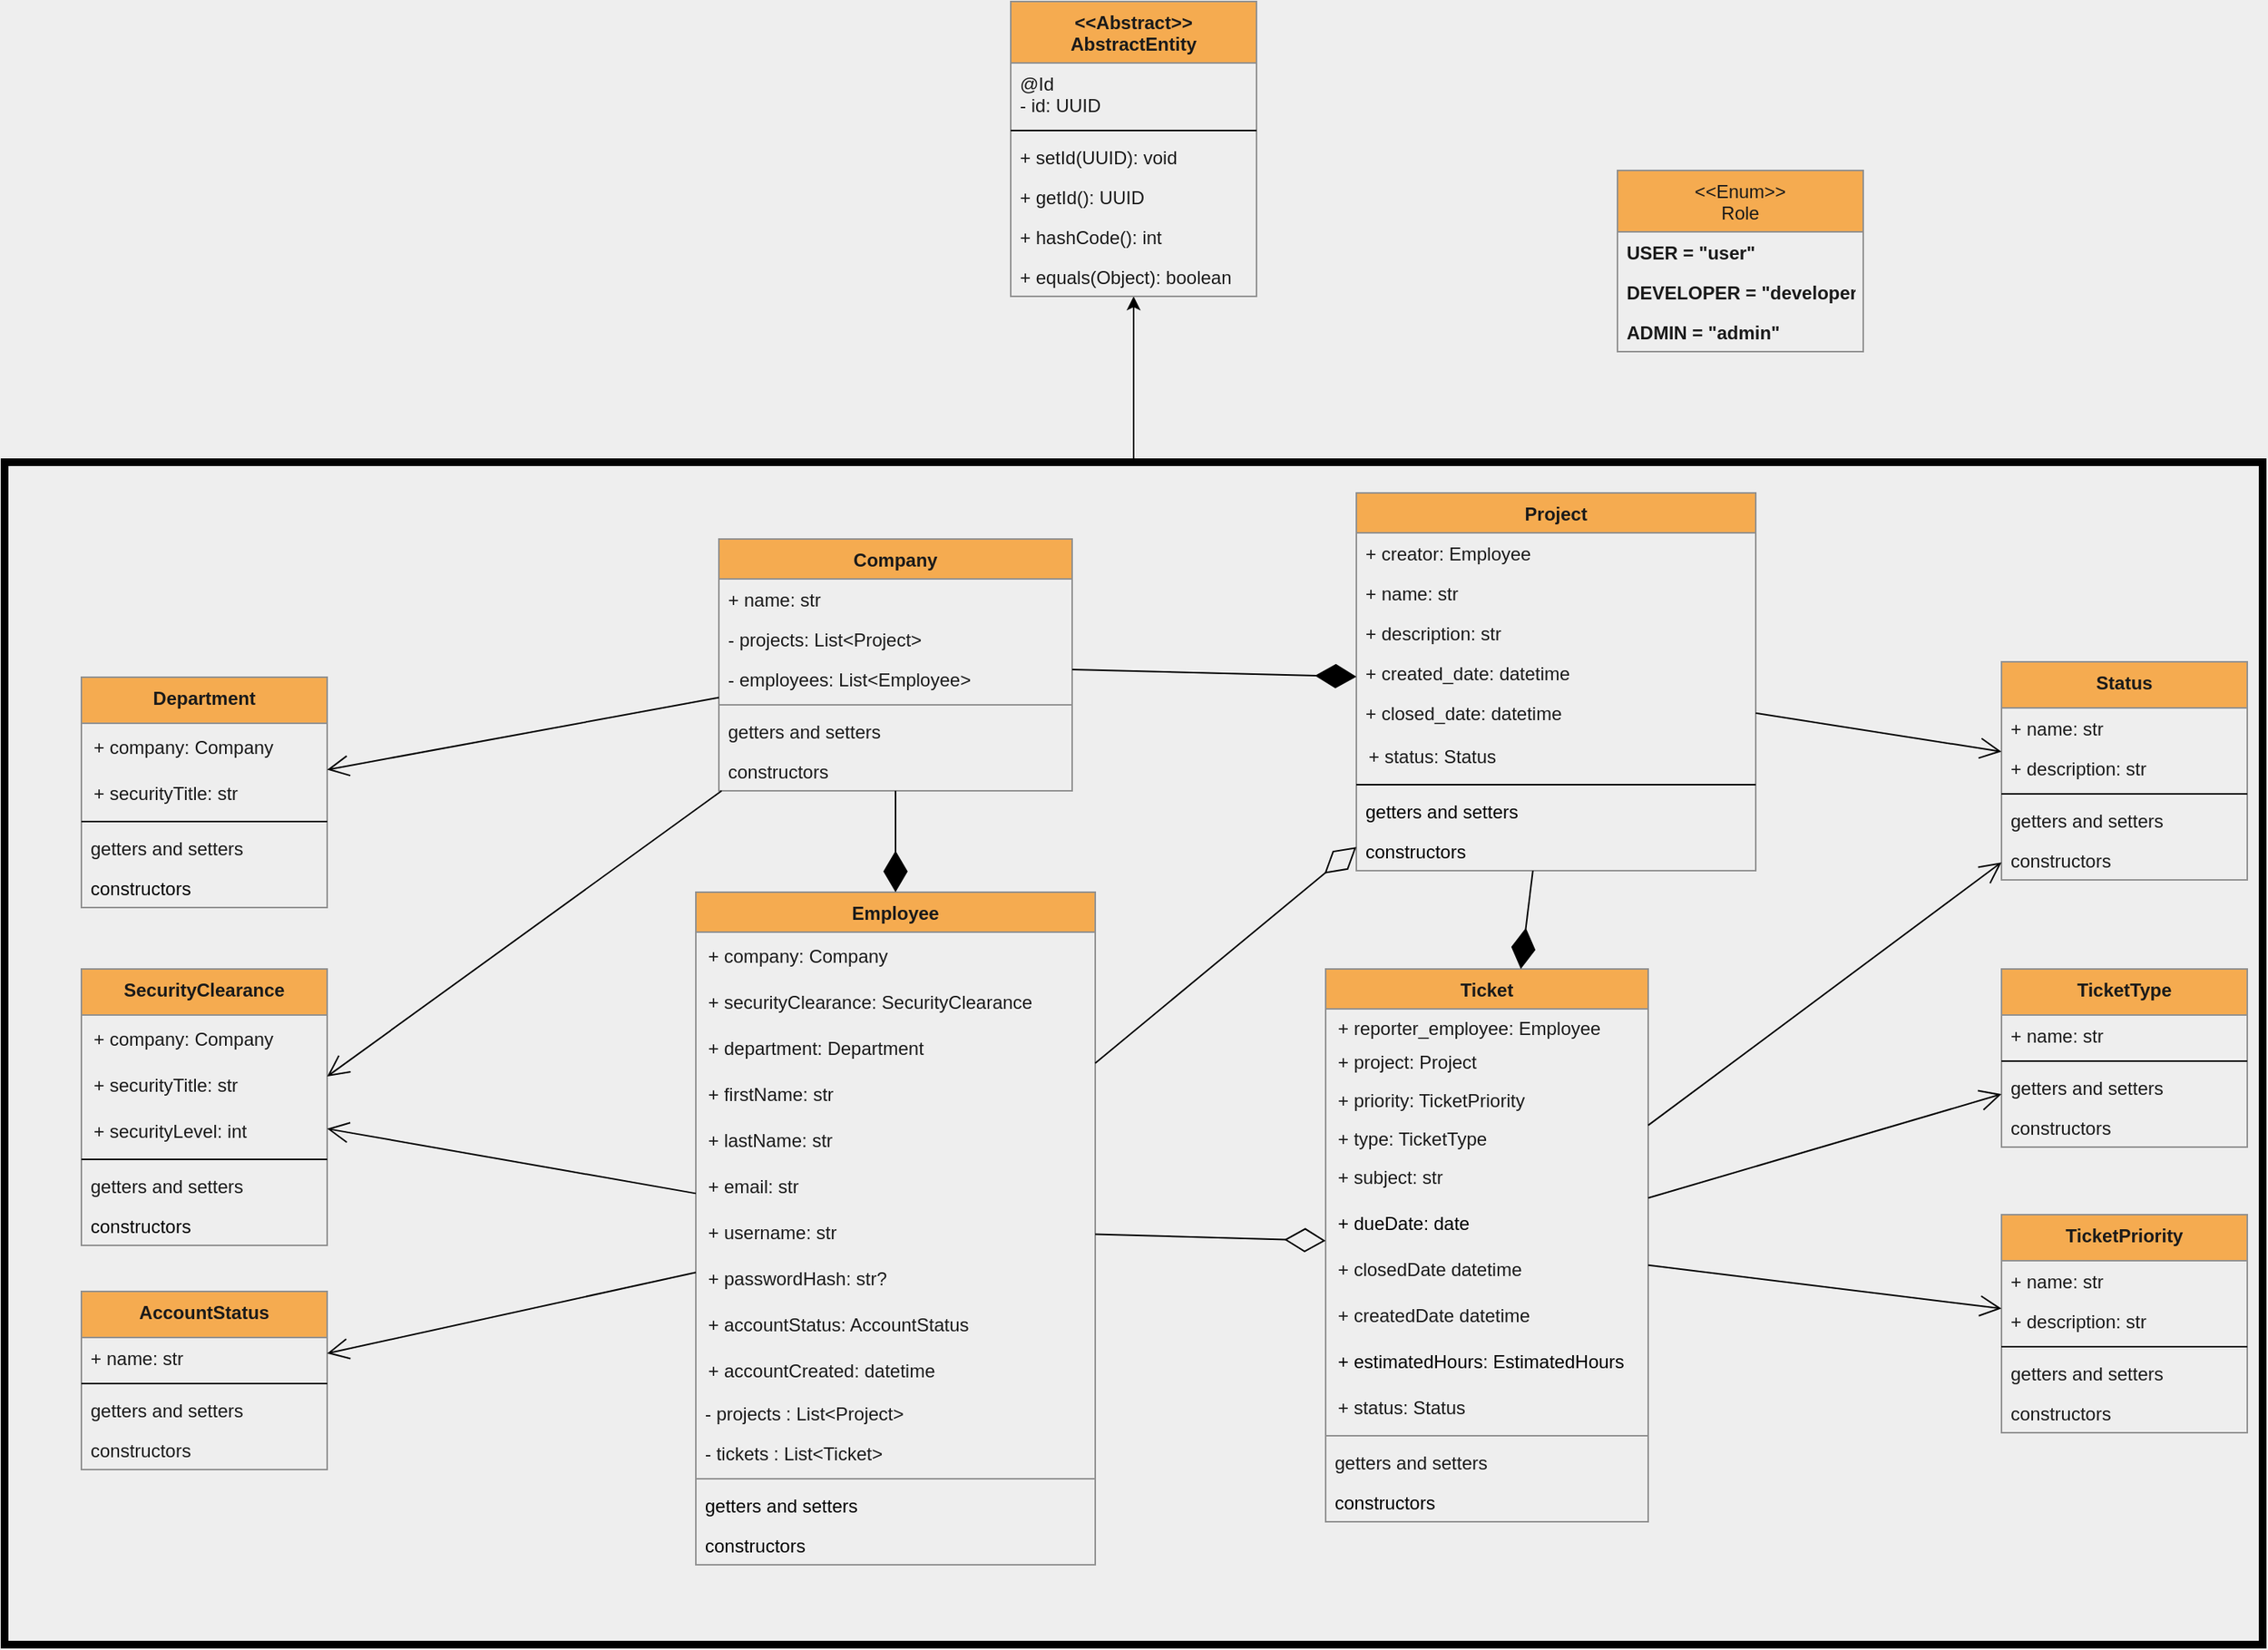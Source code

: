 <mxfile version="20.2.7" type="device"><diagram id="7CrGH9Sg0duamBmSVAgX" name="Page-2"><mxGraphModel dx="2272" dy="780" grid="1" gridSize="10" guides="1" tooltips="1" connect="1" arrows="1" fold="1" page="1" pageScale="1" pageWidth="850" pageHeight="1100" background="#EEEEEE" math="0" shadow="0"><root><mxCell id="0"/><mxCell id="1" parent="0"/><mxCell id="Ym9fYWtPaLDy_7DG8mtz-165" value="" style="edgeStyle=orthogonalEdgeStyle;rounded=0;orthogonalLoop=1;jettySize=auto;html=1;" parent="1" source="Ym9fYWtPaLDy_7DG8mtz-164" target="1XMiO6VSyIW5YQczFZ71-1" edge="1"><mxGeometry relative="1" as="geometry"><mxPoint x="420" y="220" as="targetPoint"/></mxGeometry></mxCell><mxCell id="Ym9fYWtPaLDy_7DG8mtz-164" value="" style="rounded=0;whiteSpace=wrap;html=1;fillColor=none;strokeWidth=5;" parent="1" vertex="1"><mxGeometry x="-310" y="320" width="1470" height="770" as="geometry"/></mxCell><mxCell id="IWm2s1pv3WDhZTzu54Nm-1" value="Ticket" style="swimlane;fontStyle=1;align=center;verticalAlign=top;childLayout=stackLayout;horizontal=1;startSize=26;horizontalStack=0;resizeParent=1;resizeParentMax=0;resizeLast=0;collapsible=1;marginBottom=0;fontColor=#1A1A1A;strokeColor=#909090;fillColor=#F5AB50;" parent="1" vertex="1"><mxGeometry x="550" y="650" width="210" height="360" as="geometry"/></mxCell><mxCell id="BMyUtmau3BIXpIA35aZ9-11" value="+ reporter_employee: Employee " style="shape=partialRectangle;connectable=0;fillColor=none;top=0;left=0;bottom=0;right=0;align=left;spacingLeft=6;overflow=hidden;strokeColor=#909090;fontColor=#1A1A1A;" parent="IWm2s1pv3WDhZTzu54Nm-1" vertex="1"><mxGeometry y="26" width="210" height="24" as="geometry"><mxRectangle width="320" height="30" as="alternateBounds"/></mxGeometry></mxCell><mxCell id="BMyUtmau3BIXpIA35aZ9-12" value="+ project: Project" style="shape=partialRectangle;connectable=0;fillColor=none;top=0;left=0;bottom=0;right=0;align=left;spacingLeft=6;overflow=hidden;strokeColor=#909090;fontColor=#1A1A1A;" parent="IWm2s1pv3WDhZTzu54Nm-1" vertex="1"><mxGeometry y="50" width="210" height="20" as="geometry"><mxRectangle width="320" height="30" as="alternateBounds"/></mxGeometry></mxCell><mxCell id="BMyUtmau3BIXpIA35aZ9-13" value="+ priority: TicketPriority" style="shape=partialRectangle;connectable=0;fillColor=none;top=0;left=0;bottom=0;right=0;align=left;spacingLeft=6;overflow=hidden;fontColor=#1A1A1A;strokeColor=#909090;" parent="IWm2s1pv3WDhZTzu54Nm-1" vertex="1"><mxGeometry y="70" width="210" height="30" as="geometry"><mxRectangle width="320" height="30" as="alternateBounds"/></mxGeometry></mxCell><mxCell id="fGKbsesAEIa4-EguI638-35" value="+ type: TicketType" style="shape=partialRectangle;connectable=0;fillColor=none;top=0;left=0;bottom=0;right=0;align=left;spacingLeft=6;overflow=hidden;fontColor=#1A1A1A;strokeColor=#909090;" parent="IWm2s1pv3WDhZTzu54Nm-1" vertex="1"><mxGeometry y="100" width="210" height="20" as="geometry"><mxRectangle width="320" height="30" as="alternateBounds"/></mxGeometry></mxCell><mxCell id="fGKbsesAEIa4-EguI638-36" value="+ subject: str " style="shape=partialRectangle;connectable=0;fillColor=none;top=0;left=0;bottom=0;right=0;align=left;spacingLeft=6;overflow=hidden;fontColor=#1A1A1A;strokeColor=#909090;" parent="IWm2s1pv3WDhZTzu54Nm-1" vertex="1"><mxGeometry y="120" width="210" height="30" as="geometry"><mxRectangle width="320" height="30" as="alternateBounds"/></mxGeometry></mxCell><mxCell id="fGKbsesAEIa4-EguI638-39" value="+ dueDate: date" style="shape=partialRectangle;connectable=0;fillColor=none;top=0;left=0;bottom=0;right=0;align=left;spacingLeft=6;overflow=hidden;" parent="IWm2s1pv3WDhZTzu54Nm-1" vertex="1"><mxGeometry y="150" width="210" height="30" as="geometry"><mxRectangle width="320" height="30" as="alternateBounds"/></mxGeometry></mxCell><mxCell id="fGKbsesAEIa4-EguI638-38" value="+ closedDate datetime" style="shape=partialRectangle;connectable=0;fillColor=none;top=0;left=0;bottom=0;right=0;align=left;spacingLeft=6;overflow=hidden;fontColor=#1A1A1A;strokeColor=#909090;" parent="IWm2s1pv3WDhZTzu54Nm-1" vertex="1"><mxGeometry y="180" width="210" height="30" as="geometry"><mxRectangle width="320" height="30" as="alternateBounds"/></mxGeometry></mxCell><mxCell id="fGKbsesAEIa4-EguI638-37" value="+ createdDate datetime" style="shape=partialRectangle;connectable=0;fillColor=none;top=0;left=0;bottom=0;right=0;align=left;spacingLeft=6;overflow=hidden;strokeColor=#909090;fontColor=#1A1A1A;" parent="IWm2s1pv3WDhZTzu54Nm-1" vertex="1"><mxGeometry y="210" width="210" height="30" as="geometry"><mxRectangle width="320" height="30" as="alternateBounds"/></mxGeometry></mxCell><mxCell id="fGKbsesAEIa4-EguI638-40" value="+ estimatedHours: EstimatedHours" style="shape=partialRectangle;connectable=0;fillColor=none;top=0;left=0;bottom=0;right=0;align=left;spacingLeft=6;overflow=hidden;" parent="IWm2s1pv3WDhZTzu54Nm-1" vertex="1"><mxGeometry y="240" width="210" height="30" as="geometry"><mxRectangle width="320" height="30" as="alternateBounds"/></mxGeometry></mxCell><mxCell id="fGKbsesAEIa4-EguI638-41" value="+ status: Status" style="shape=partialRectangle;connectable=0;fillColor=none;top=0;left=0;bottom=0;right=0;align=left;spacingLeft=6;overflow=hidden;fontColor=#1A1A1A;strokeColor=#909090;" parent="IWm2s1pv3WDhZTzu54Nm-1" vertex="1"><mxGeometry y="270" width="210" height="30" as="geometry"><mxRectangle width="320" height="30" as="alternateBounds"/></mxGeometry></mxCell><mxCell id="IWm2s1pv3WDhZTzu54Nm-3" value="" style="line;strokeWidth=1;fillColor=none;align=left;verticalAlign=middle;spacingTop=-1;spacingLeft=3;spacingRight=3;rotatable=0;labelPosition=right;points=[];portConstraint=eastwest;fontColor=#1A1A1A;labelBackgroundColor=#EEEEEE;strokeColor=#909090;" parent="IWm2s1pv3WDhZTzu54Nm-1" vertex="1"><mxGeometry y="300" width="210" height="8" as="geometry"/></mxCell><mxCell id="IWm2s1pv3WDhZTzu54Nm-4" value="getters and setters" style="text;strokeColor=none;fillColor=none;align=left;verticalAlign=top;spacingLeft=4;spacingRight=4;overflow=hidden;rotatable=0;points=[[0,0.5],[1,0.5]];portConstraint=eastwest;fontColor=#1A1A1A;" parent="IWm2s1pv3WDhZTzu54Nm-1" vertex="1"><mxGeometry y="308" width="210" height="26" as="geometry"/></mxCell><mxCell id="fGKbsesAEIa4-EguI638-42" value="constructors" style="text;strokeColor=none;fillColor=none;align=left;verticalAlign=top;spacingLeft=4;spacingRight=4;overflow=hidden;rotatable=0;points=[[0,0.5],[1,0.5]];portConstraint=eastwest;" parent="IWm2s1pv3WDhZTzu54Nm-1" vertex="1"><mxGeometry y="334" width="210" height="26" as="geometry"/></mxCell><mxCell id="IWm2s1pv3WDhZTzu54Nm-5" value="Employee" style="swimlane;fontStyle=1;align=center;verticalAlign=top;childLayout=stackLayout;horizontal=1;startSize=26;horizontalStack=0;resizeParent=1;resizeParentMax=0;resizeLast=0;collapsible=1;marginBottom=0;fontColor=#1A1A1A;strokeColor=#909090;fillColor=#F5AB50;" parent="1" vertex="1"><mxGeometry x="140" y="600" width="260" height="438" as="geometry"/></mxCell><mxCell id="Ym9fYWtPaLDy_7DG8mtz-38" value="+ company: Company" style="shape=partialRectangle;connectable=0;fillColor=none;top=0;left=0;bottom=0;right=0;align=left;spacingLeft=6;overflow=hidden;fontColor=#1A1A1A;strokeColor=#909090;" parent="IWm2s1pv3WDhZTzu54Nm-5" vertex="1"><mxGeometry y="26" width="260" height="30" as="geometry"><mxRectangle width="230" height="30" as="alternateBounds"/></mxGeometry></mxCell><mxCell id="Ym9fYWtPaLDy_7DG8mtz-39" value="+ securityClearance: SecurityClearance" style="shape=partialRectangle;connectable=0;fillColor=none;top=0;left=0;bottom=0;right=0;align=left;spacingLeft=6;overflow=hidden;fontColor=#1A1A1A;strokeColor=#909090;" parent="IWm2s1pv3WDhZTzu54Nm-5" vertex="1"><mxGeometry y="56" width="260" height="30" as="geometry"><mxRectangle width="230" height="30" as="alternateBounds"/></mxGeometry></mxCell><mxCell id="Ym9fYWtPaLDy_7DG8mtz-40" value="+ department: Department" style="shape=partialRectangle;connectable=0;fillColor=none;top=0;left=0;bottom=0;right=0;align=left;spacingLeft=6;overflow=hidden;fontColor=#1A1A1A;strokeColor=#909090;" parent="IWm2s1pv3WDhZTzu54Nm-5" vertex="1"><mxGeometry y="86" width="260" height="30" as="geometry"><mxRectangle width="230" height="30" as="alternateBounds"/></mxGeometry></mxCell><mxCell id="Ym9fYWtPaLDy_7DG8mtz-41" value="+ firstName: str" style="shape=partialRectangle;connectable=0;fillColor=none;top=0;left=0;bottom=0;right=0;align=left;spacingLeft=6;overflow=hidden;strokeColor=#909090;fontColor=#1A1A1A;" parent="IWm2s1pv3WDhZTzu54Nm-5" vertex="1"><mxGeometry y="116" width="260" height="30" as="geometry"><mxRectangle width="230" height="30" as="alternateBounds"/></mxGeometry></mxCell><mxCell id="Ym9fYWtPaLDy_7DG8mtz-42" value="+ lastName: str" style="shape=partialRectangle;connectable=0;fillColor=none;top=0;left=0;bottom=0;right=0;align=left;spacingLeft=6;overflow=hidden;strokeColor=#909090;fontColor=#1A1A1A;" parent="IWm2s1pv3WDhZTzu54Nm-5" vertex="1"><mxGeometry y="146" width="260" height="30" as="geometry"><mxRectangle width="230" height="30" as="alternateBounds"/></mxGeometry></mxCell><mxCell id="Ym9fYWtPaLDy_7DG8mtz-45" value="+ email: str" style="shape=partialRectangle;connectable=0;fillColor=none;top=0;left=0;bottom=0;right=0;align=left;spacingLeft=6;overflow=hidden;fontColor=#1A1A1A;strokeColor=#909090;" parent="IWm2s1pv3WDhZTzu54Nm-5" vertex="1"><mxGeometry y="176" width="260" height="30" as="geometry"><mxRectangle width="230" height="30" as="alternateBounds"/></mxGeometry></mxCell><mxCell id="Ym9fYWtPaLDy_7DG8mtz-43" value="+ username: str " style="shape=partialRectangle;connectable=0;fillColor=none;top=0;left=0;bottom=0;right=0;align=left;spacingLeft=6;overflow=hidden;strokeColor=#909090;fontColor=#1A1A1A;" parent="IWm2s1pv3WDhZTzu54Nm-5" vertex="1"><mxGeometry y="206" width="260" height="30" as="geometry"><mxRectangle width="230" height="30" as="alternateBounds"/></mxGeometry></mxCell><mxCell id="Ym9fYWtPaLDy_7DG8mtz-44" value="+ passwordHash: str?" style="shape=partialRectangle;connectable=0;fillColor=none;top=0;left=0;bottom=0;right=0;align=left;spacingLeft=6;overflow=hidden;fontColor=#1A1A1A;strokeColor=#909090;" parent="IWm2s1pv3WDhZTzu54Nm-5" vertex="1"><mxGeometry y="236" width="260" height="30" as="geometry"><mxRectangle width="230" height="30" as="alternateBounds"/></mxGeometry></mxCell><mxCell id="Ym9fYWtPaLDy_7DG8mtz-47" value="+ accountStatus: AccountStatus" style="shape=partialRectangle;connectable=0;fillColor=none;top=0;left=0;bottom=0;right=0;align=left;spacingLeft=6;overflow=hidden;fontColor=#1A1A1A;strokeColor=#909090;" parent="IWm2s1pv3WDhZTzu54Nm-5" vertex="1"><mxGeometry y="266" width="260" height="30" as="geometry"><mxRectangle width="230" height="30" as="alternateBounds"/></mxGeometry></mxCell><mxCell id="Ym9fYWtPaLDy_7DG8mtz-46" value="+ accountCreated: datetime" style="shape=partialRectangle;connectable=0;fillColor=none;top=0;left=0;bottom=0;right=0;align=left;spacingLeft=6;overflow=hidden;fontColor=#1A1A1A;strokeColor=#909090;" parent="IWm2s1pv3WDhZTzu54Nm-5" vertex="1"><mxGeometry y="296" width="260" height="30" as="geometry"><mxRectangle width="230" height="30" as="alternateBounds"/></mxGeometry></mxCell><mxCell id="Ym9fYWtPaLDy_7DG8mtz-168" value="- projects : List&lt;Project&gt;" style="text;strokeColor=none;fillColor=none;align=left;verticalAlign=top;spacingLeft=4;spacingRight=4;overflow=hidden;rotatable=0;points=[[0,0.5],[1,0.5]];portConstraint=eastwest;fontColor=#1A1A1A;" parent="IWm2s1pv3WDhZTzu54Nm-5" vertex="1"><mxGeometry y="326" width="260" height="26" as="geometry"/></mxCell><mxCell id="Ym9fYWtPaLDy_7DG8mtz-167" value="- tickets : List&lt;Ticket&gt;" style="text;strokeColor=none;fillColor=none;align=left;verticalAlign=top;spacingLeft=4;spacingRight=4;overflow=hidden;rotatable=0;points=[[0,0.5],[1,0.5]];portConstraint=eastwest;fontColor=#1A1A1A;" parent="IWm2s1pv3WDhZTzu54Nm-5" vertex="1"><mxGeometry y="352" width="260" height="26" as="geometry"/></mxCell><mxCell id="IWm2s1pv3WDhZTzu54Nm-7" value="" style="line;strokeWidth=1;fillColor=none;align=left;verticalAlign=middle;spacingTop=-1;spacingLeft=3;spacingRight=3;rotatable=0;labelPosition=right;points=[];portConstraint=eastwest;fontColor=#1A1A1A;labelBackgroundColor=#EEEEEE;strokeColor=#909090;" parent="IWm2s1pv3WDhZTzu54Nm-5" vertex="1"><mxGeometry y="378" width="260" height="8" as="geometry"/></mxCell><mxCell id="Ym9fYWtPaLDy_7DG8mtz-49" value="getters and setters" style="text;strokeColor=none;fillColor=none;align=left;verticalAlign=top;spacingLeft=4;spacingRight=4;overflow=hidden;rotatable=0;points=[[0,0.5],[1,0.5]];portConstraint=eastwest;fontSize=12;fontColor=#000000;" parent="IWm2s1pv3WDhZTzu54Nm-5" vertex="1"><mxGeometry y="386" width="260" height="26" as="geometry"/></mxCell><mxCell id="Ym9fYWtPaLDy_7DG8mtz-50" value="constructors" style="text;strokeColor=none;fillColor=none;align=left;verticalAlign=top;spacingLeft=4;spacingRight=4;overflow=hidden;rotatable=0;points=[[0,0.5],[1,0.5]];portConstraint=eastwest;fontSize=12;fontColor=#000000;" parent="IWm2s1pv3WDhZTzu54Nm-5" vertex="1"><mxGeometry y="412" width="260" height="26" as="geometry"/></mxCell><mxCell id="IWm2s1pv3WDhZTzu54Nm-13" value="Company" style="swimlane;fontStyle=1;align=center;verticalAlign=top;childLayout=stackLayout;horizontal=1;startSize=26;horizontalStack=0;resizeParent=1;resizeParentMax=0;resizeLast=0;collapsible=1;marginBottom=0;fontColor=#1A1A1A;strokeColor=#909090;fillColor=#F5AB50;" parent="1" vertex="1"><mxGeometry x="155" y="370" width="230" height="164" as="geometry"/></mxCell><mxCell id="IWm2s1pv3WDhZTzu54Nm-14" value="+ name: str" style="text;strokeColor=none;fillColor=none;align=left;verticalAlign=top;spacingLeft=4;spacingRight=4;overflow=hidden;rotatable=0;points=[[0,0.5],[1,0.5]];portConstraint=eastwest;fontColor=#1A1A1A;" parent="IWm2s1pv3WDhZTzu54Nm-13" vertex="1"><mxGeometry y="26" width="230" height="26" as="geometry"/></mxCell><mxCell id="Ym9fYWtPaLDy_7DG8mtz-170" value="- projects: List&lt;Project&gt;" style="text;strokeColor=none;fillColor=none;align=left;verticalAlign=top;spacingLeft=4;spacingRight=4;overflow=hidden;rotatable=0;points=[[0,0.5],[1,0.5]];portConstraint=eastwest;fontColor=#1A1A1A;" parent="IWm2s1pv3WDhZTzu54Nm-13" vertex="1"><mxGeometry y="52" width="230" height="26" as="geometry"/></mxCell><mxCell id="CbiVLiEz8Aqj7hqljY-Y-1" value="- employees: List&lt;Employee&gt;" style="text;strokeColor=none;fillColor=none;align=left;verticalAlign=top;spacingLeft=4;spacingRight=4;overflow=hidden;rotatable=0;points=[[0,0.5],[1,0.5]];portConstraint=eastwest;fontColor=#1A1A1A;" parent="IWm2s1pv3WDhZTzu54Nm-13" vertex="1"><mxGeometry y="78" width="230" height="26" as="geometry"/></mxCell><mxCell id="IWm2s1pv3WDhZTzu54Nm-15" value="" style="line;strokeWidth=1;fillColor=none;align=left;verticalAlign=middle;spacingTop=-1;spacingLeft=3;spacingRight=3;rotatable=0;labelPosition=right;points=[];portConstraint=eastwest;fontColor=#1A1A1A;labelBackgroundColor=#EEEEEE;strokeColor=#909090;" parent="IWm2s1pv3WDhZTzu54Nm-13" vertex="1"><mxGeometry y="104" width="230" height="8" as="geometry"/></mxCell><mxCell id="CbiVLiEz8Aqj7hqljY-Y-2" value="getters and setters" style="text;strokeColor=none;fillColor=none;align=left;verticalAlign=top;spacingLeft=4;spacingRight=4;overflow=hidden;rotatable=0;points=[[0,0.5],[1,0.5]];portConstraint=eastwest;fontColor=#1A1A1A;" parent="IWm2s1pv3WDhZTzu54Nm-13" vertex="1"><mxGeometry y="112" width="230" height="26" as="geometry"/></mxCell><mxCell id="CbiVLiEz8Aqj7hqljY-Y-3" value="constructors" style="text;strokeColor=none;fillColor=none;align=left;verticalAlign=top;spacingLeft=4;spacingRight=4;overflow=hidden;rotatable=0;points=[[0,0.5],[1,0.5]];portConstraint=eastwest;fontColor=#1A1A1A;" parent="IWm2s1pv3WDhZTzu54Nm-13" vertex="1"><mxGeometry y="138" width="230" height="26" as="geometry"/></mxCell><mxCell id="IWm2s1pv3WDhZTzu54Nm-19" value="&lt;&lt;Enum&gt;&gt;&#xA;Role" style="swimlane;fontStyle=0;childLayout=stackLayout;horizontal=1;startSize=40;fillColor=#F5AB50;horizontalStack=0;resizeParent=1;resizeParentMax=0;resizeLast=0;collapsible=1;marginBottom=0;strokeColor=#909090;fontColor=#1A1A1A;" parent="1" vertex="1"><mxGeometry x="740" y="130" width="160" height="118" as="geometry"/></mxCell><mxCell id="IWm2s1pv3WDhZTzu54Nm-20" value="USER = &quot;user&quot;" style="text;strokeColor=none;fillColor=none;align=left;verticalAlign=top;spacingLeft=4;spacingRight=4;overflow=hidden;rotatable=0;points=[[0,0.5],[1,0.5]];portConstraint=eastwest;fontColor=#1A1A1A;fontStyle=1" parent="IWm2s1pv3WDhZTzu54Nm-19" vertex="1"><mxGeometry y="40" width="160" height="26" as="geometry"/></mxCell><mxCell id="Ym9fYWtPaLDy_7DG8mtz-111" value="DEVELOPER = &quot;developer&quot;" style="text;strokeColor=none;fillColor=none;align=left;verticalAlign=top;spacingLeft=4;spacingRight=4;overflow=hidden;rotatable=0;points=[[0,0.5],[1,0.5]];portConstraint=eastwest;fontColor=#1A1A1A;fontStyle=1" parent="IWm2s1pv3WDhZTzu54Nm-19" vertex="1"><mxGeometry y="66" width="160" height="26" as="geometry"/></mxCell><mxCell id="IWm2s1pv3WDhZTzu54Nm-21" value="ADMIN = &quot;admin&quot;" style="text;strokeColor=none;fillColor=none;align=left;verticalAlign=top;spacingLeft=4;spacingRight=4;overflow=hidden;rotatable=0;points=[[0,0.5],[1,0.5]];portConstraint=eastwest;fontColor=#1A1A1A;fontStyle=1" parent="IWm2s1pv3WDhZTzu54Nm-19" vertex="1"><mxGeometry y="92" width="160" height="26" as="geometry"/></mxCell><mxCell id="IWm2s1pv3WDhZTzu54Nm-23" value="Project" style="swimlane;fontStyle=1;align=center;verticalAlign=top;childLayout=stackLayout;horizontal=1;startSize=26;horizontalStack=0;resizeParent=1;resizeParentMax=0;resizeLast=0;collapsible=1;marginBottom=0;fontColor=#1A1A1A;strokeColor=#909090;fillColor=#F5AB50;" parent="1" vertex="1"><mxGeometry x="570" y="340" width="260" height="246" as="geometry"/></mxCell><mxCell id="IWm2s1pv3WDhZTzu54Nm-24" value="+ creator: Employee" style="text;strokeColor=none;fillColor=none;align=left;verticalAlign=top;spacingLeft=4;spacingRight=4;overflow=hidden;rotatable=0;points=[[0,0.5],[1,0.5]];portConstraint=eastwest;fontColor=#1A1A1A;" parent="IWm2s1pv3WDhZTzu54Nm-23" vertex="1"><mxGeometry y="26" width="260" height="26" as="geometry"/></mxCell><mxCell id="1XMiO6VSyIW5YQczFZ71-5" value="+ name: str" style="text;strokeColor=none;fillColor=none;align=left;verticalAlign=top;spacingLeft=4;spacingRight=4;overflow=hidden;rotatable=0;points=[[0,0.5],[1,0.5]];portConstraint=eastwest;fontColor=#1A1A1A;" parent="IWm2s1pv3WDhZTzu54Nm-23" vertex="1"><mxGeometry y="52" width="260" height="26" as="geometry"/></mxCell><mxCell id="BbO6QE9bNo8c7HhmR6Hi-1" value="+ description: str" style="text;strokeColor=none;fillColor=none;align=left;verticalAlign=top;spacingLeft=4;spacingRight=4;overflow=hidden;rotatable=0;points=[[0,0.5],[1,0.5]];portConstraint=eastwest;fontColor=#1A1A1A;" parent="IWm2s1pv3WDhZTzu54Nm-23" vertex="1"><mxGeometry y="78" width="260" height="26" as="geometry"/></mxCell><mxCell id="1XMiO6VSyIW5YQczFZ71-6" value="+ created_date: datetime" style="text;strokeColor=none;fillColor=none;align=left;verticalAlign=top;spacingLeft=4;spacingRight=4;overflow=hidden;rotatable=0;points=[[0,0.5],[1,0.5]];portConstraint=eastwest;fontColor=#1A1A1A;" parent="IWm2s1pv3WDhZTzu54Nm-23" vertex="1"><mxGeometry y="104" width="260" height="26" as="geometry"/></mxCell><mxCell id="1XMiO6VSyIW5YQczFZ71-7" value="+ closed_date: datetime" style="text;strokeColor=none;fillColor=none;align=left;verticalAlign=top;spacingLeft=4;spacingRight=4;overflow=hidden;rotatable=0;points=[[0,0.5],[1,0.5]];portConstraint=eastwest;fontColor=#1A1A1A;" parent="IWm2s1pv3WDhZTzu54Nm-23" vertex="1"><mxGeometry y="130" width="260" height="26" as="geometry"/></mxCell><mxCell id="fGKbsesAEIa4-EguI638-43" value="+ status: Status" style="shape=partialRectangle;connectable=0;fillColor=none;top=0;left=0;bottom=0;right=0;align=left;spacingLeft=6;overflow=hidden;fontColor=#1A1A1A;strokeColor=#909090;" parent="IWm2s1pv3WDhZTzu54Nm-23" vertex="1"><mxGeometry y="156" width="260" height="30" as="geometry"><mxRectangle width="320" height="30" as="alternateBounds"/></mxGeometry></mxCell><mxCell id="IWm2s1pv3WDhZTzu54Nm-25" value="" style="line;strokeWidth=1;fillColor=none;align=left;verticalAlign=middle;spacingTop=-1;spacingLeft=3;spacingRight=3;rotatable=0;labelPosition=right;points=[];portConstraint=eastwest;fontColor=#1A1A1A;" parent="IWm2s1pv3WDhZTzu54Nm-23" vertex="1"><mxGeometry y="186" width="260" height="8" as="geometry"/></mxCell><mxCell id="BbO6QE9bNo8c7HhmR6Hi-3" value="getters and setters" style="text;strokeColor=none;fillColor=none;align=left;verticalAlign=top;spacingLeft=4;spacingRight=4;overflow=hidden;rotatable=0;points=[[0,0.5],[1,0.5]];portConstraint=eastwest;fontSize=12;fontColor=#000000;" parent="IWm2s1pv3WDhZTzu54Nm-23" vertex="1"><mxGeometry y="194" width="260" height="26" as="geometry"/></mxCell><mxCell id="BbO6QE9bNo8c7HhmR6Hi-4" value="constructors" style="text;strokeColor=none;fillColor=none;align=left;verticalAlign=top;spacingLeft=4;spacingRight=4;overflow=hidden;rotatable=0;points=[[0,0.5],[1,0.5]];portConstraint=eastwest;fontSize=12;fontColor=#000000;" parent="IWm2s1pv3WDhZTzu54Nm-23" vertex="1"><mxGeometry y="220" width="260" height="26" as="geometry"/></mxCell><mxCell id="f7OPWzemOjfq_vu-1eJ0-5" value="Status" style="swimlane;fontStyle=1;align=center;verticalAlign=top;childLayout=stackLayout;horizontal=1;startSize=30;horizontalStack=0;resizeParent=1;resizeParentMax=0;resizeLast=0;collapsible=1;marginBottom=0;fontColor=#1A1A1A;strokeColor=#909090;fillColor=#F5AB50;" parent="1" vertex="1"><mxGeometry x="990" y="450" width="160" height="142" as="geometry"/></mxCell><mxCell id="f7OPWzemOjfq_vu-1eJ0-6" value="+ name: str" style="text;strokeColor=none;fillColor=none;align=left;verticalAlign=top;spacingLeft=4;spacingRight=4;overflow=hidden;rotatable=0;points=[[0,0.5],[1,0.5]];portConstraint=eastwest;fontColor=#1A1A1A;" parent="f7OPWzemOjfq_vu-1eJ0-5" vertex="1"><mxGeometry y="30" width="160" height="26" as="geometry"/></mxCell><mxCell id="Ym9fYWtPaLDy_7DG8mtz-83" value="+ description: str" style="text;strokeColor=none;fillColor=none;align=left;verticalAlign=top;spacingLeft=4;spacingRight=4;overflow=hidden;rotatable=0;points=[[0,0.5],[1,0.5]];portConstraint=eastwest;fontColor=#1A1A1A;" parent="f7OPWzemOjfq_vu-1eJ0-5" vertex="1"><mxGeometry y="56" width="160" height="26" as="geometry"/></mxCell><mxCell id="f7OPWzemOjfq_vu-1eJ0-7" value="" style="line;strokeWidth=1;fillColor=none;align=left;verticalAlign=middle;spacingTop=-1;spacingLeft=3;spacingRight=3;rotatable=0;labelPosition=right;points=[];portConstraint=eastwest;fontColor=#1A1A1A;" parent="f7OPWzemOjfq_vu-1eJ0-5" vertex="1"><mxGeometry y="82" width="160" height="8" as="geometry"/></mxCell><mxCell id="Ym9fYWtPaLDy_7DG8mtz-84" value="getters and setters" style="text;strokeColor=none;fillColor=none;align=left;verticalAlign=top;spacingLeft=4;spacingRight=4;overflow=hidden;rotatable=0;points=[[0,0.5],[1,0.5]];portConstraint=eastwest;fontColor=#1A1A1A;" parent="f7OPWzemOjfq_vu-1eJ0-5" vertex="1"><mxGeometry y="90" width="160" height="26" as="geometry"/></mxCell><mxCell id="Ym9fYWtPaLDy_7DG8mtz-85" value="constructors" style="text;strokeColor=none;fillColor=none;align=left;verticalAlign=top;spacingLeft=4;spacingRight=4;overflow=hidden;rotatable=0;points=[[0,0.5],[1,0.5]];portConstraint=eastwest;fontColor=#1A1A1A;" parent="f7OPWzemOjfq_vu-1eJ0-5" vertex="1"><mxGeometry y="116" width="160" height="26" as="geometry"/></mxCell><mxCell id="OIQj_R-vcNR9fIchAtsu-1" value="SecurityClearance" style="swimlane;fontStyle=1;align=center;verticalAlign=top;childLayout=stackLayout;horizontal=1;startSize=30;horizontalStack=0;resizeParent=1;resizeParentMax=0;resizeLast=0;collapsible=1;marginBottom=0;fontColor=#1A1A1A;strokeColor=#909090;fillColor=#F5AB50;" parent="1" vertex="1"><mxGeometry x="-260" y="650" width="160" height="180" as="geometry"/></mxCell><mxCell id="Ym9fYWtPaLDy_7DG8mtz-64" value="+ company: Company" style="shape=partialRectangle;connectable=0;fillColor=none;top=0;left=0;bottom=0;right=0;align=left;spacingLeft=6;overflow=hidden;fontColor=#1A1A1A;strokeColor=#909090;" parent="OIQj_R-vcNR9fIchAtsu-1" vertex="1"><mxGeometry y="30" width="160" height="30" as="geometry"><mxRectangle width="210" height="30" as="alternateBounds"/></mxGeometry></mxCell><mxCell id="Ym9fYWtPaLDy_7DG8mtz-65" value="+ securityTitle: str" style="shape=partialRectangle;connectable=0;fillColor=none;top=0;left=0;bottom=0;right=0;align=left;spacingLeft=6;overflow=hidden;fontColor=#1A1A1A;strokeColor=#909090;" parent="OIQj_R-vcNR9fIchAtsu-1" vertex="1"><mxGeometry y="60" width="160" height="30" as="geometry"><mxRectangle width="210" height="30" as="alternateBounds"/></mxGeometry></mxCell><mxCell id="Ym9fYWtPaLDy_7DG8mtz-66" value="+ securityLevel: int " style="shape=partialRectangle;connectable=0;fillColor=none;top=0;left=0;bottom=0;right=0;align=left;spacingLeft=6;overflow=hidden;fontColor=#1A1A1A;strokeColor=#909090;" parent="OIQj_R-vcNR9fIchAtsu-1" vertex="1"><mxGeometry y="90" width="160" height="30" as="geometry"><mxRectangle width="210" height="30" as="alternateBounds"/></mxGeometry></mxCell><mxCell id="OIQj_R-vcNR9fIchAtsu-3" value="" style="line;strokeWidth=1;fillColor=none;align=left;verticalAlign=middle;spacingTop=-1;spacingLeft=3;spacingRight=3;rotatable=0;labelPosition=right;points=[];portConstraint=eastwest;fontColor=#1A1A1A;" parent="OIQj_R-vcNR9fIchAtsu-1" vertex="1"><mxGeometry y="120" width="160" height="8" as="geometry"/></mxCell><mxCell id="Ym9fYWtPaLDy_7DG8mtz-67" value="getters and setters" style="text;strokeColor=none;fillColor=none;align=left;verticalAlign=top;spacingLeft=4;spacingRight=4;overflow=hidden;rotatable=0;points=[[0,0.5],[1,0.5]];portConstraint=eastwest;fontColor=#1A1A1A;" parent="OIQj_R-vcNR9fIchAtsu-1" vertex="1"><mxGeometry y="128" width="160" height="26" as="geometry"/></mxCell><mxCell id="Ym9fYWtPaLDy_7DG8mtz-68" value="constructors" style="text;strokeColor=none;fillColor=none;align=left;verticalAlign=top;spacingLeft=4;spacingRight=4;overflow=hidden;rotatable=0;points=[[0,0.5],[1,0.5]];portConstraint=eastwest;" parent="OIQj_R-vcNR9fIchAtsu-1" vertex="1"><mxGeometry y="154" width="160" height="26" as="geometry"/></mxCell><mxCell id="1XMiO6VSyIW5YQczFZ71-1" value="&lt;&lt;Abstract&gt;&gt;&#xA;AbstractEntity" style="swimlane;fontStyle=1;align=center;verticalAlign=top;childLayout=stackLayout;horizontal=1;startSize=40;horizontalStack=0;resizeParent=1;resizeParentMax=0;resizeLast=0;collapsible=1;marginBottom=0;fontColor=#1A1A1A;strokeColor=#909090;fillColor=#F5AB50;" parent="1" vertex="1"><mxGeometry x="345" y="20" width="160" height="192" as="geometry"/></mxCell><mxCell id="1XMiO6VSyIW5YQczFZ71-2" value="@Id&#xA;- id: UUID" style="text;strokeColor=none;fillColor=none;align=left;verticalAlign=top;spacingLeft=4;spacingRight=4;overflow=hidden;rotatable=0;points=[[0,0.5],[1,0.5]];portConstraint=eastwest;fontColor=#1A1A1A;" parent="1XMiO6VSyIW5YQczFZ71-1" vertex="1"><mxGeometry y="40" width="160" height="40" as="geometry"/></mxCell><mxCell id="1XMiO6VSyIW5YQczFZ71-3" value="" style="line;strokeWidth=1;fillColor=none;align=left;verticalAlign=middle;spacingTop=-1;spacingLeft=3;spacingRight=3;rotatable=0;labelPosition=right;points=[];portConstraint=eastwest;fontColor=#1A1A1A;" parent="1XMiO6VSyIW5YQczFZ71-1" vertex="1"><mxGeometry y="80" width="160" height="8" as="geometry"/></mxCell><mxCell id="lUcadmTvYUFkVEQ43tHH-2" value="+ setId(UUID): void" style="text;strokeColor=none;fillColor=none;align=left;verticalAlign=top;spacingLeft=4;spacingRight=4;overflow=hidden;rotatable=0;points=[[0,0.5],[1,0.5]];portConstraint=eastwest;fontColor=#1A1A1A;" parent="1XMiO6VSyIW5YQczFZ71-1" vertex="1"><mxGeometry y="88" width="160" height="26" as="geometry"/></mxCell><mxCell id="1XMiO6VSyIW5YQczFZ71-4" value="+ getId(): UUID" style="text;strokeColor=none;fillColor=none;align=left;verticalAlign=top;spacingLeft=4;spacingRight=4;overflow=hidden;rotatable=0;points=[[0,0.5],[1,0.5]];portConstraint=eastwest;fontColor=#1A1A1A;" parent="1XMiO6VSyIW5YQczFZ71-1" vertex="1"><mxGeometry y="114" width="160" height="26" as="geometry"/></mxCell><mxCell id="lUcadmTvYUFkVEQ43tHH-4" value="+ hashCode(): int" style="text;strokeColor=none;fillColor=none;align=left;verticalAlign=top;spacingLeft=4;spacingRight=4;overflow=hidden;rotatable=0;points=[[0,0.5],[1,0.5]];portConstraint=eastwest;fontColor=#1A1A1A;" parent="1XMiO6VSyIW5YQczFZ71-1" vertex="1"><mxGeometry y="140" width="160" height="26" as="geometry"/></mxCell><mxCell id="lUcadmTvYUFkVEQ43tHH-3" value="+ equals(Object): boolean" style="text;strokeColor=none;fillColor=none;align=left;verticalAlign=top;spacingLeft=4;spacingRight=4;overflow=hidden;rotatable=0;points=[[0,0.5],[1,0.5]];portConstraint=eastwest;fontColor=#1A1A1A;" parent="1XMiO6VSyIW5YQczFZ71-1" vertex="1"><mxGeometry y="166" width="160" height="26" as="geometry"/></mxCell><mxCell id="Ym9fYWtPaLDy_7DG8mtz-92" value="TicketType" style="swimlane;fontStyle=1;align=center;verticalAlign=top;childLayout=stackLayout;horizontal=1;startSize=30;horizontalStack=0;resizeParent=1;resizeParentMax=0;resizeLast=0;collapsible=1;marginBottom=0;fontColor=#1A1A1A;strokeColor=#909090;fillColor=#F5AB50;" parent="1" vertex="1"><mxGeometry x="990" y="650" width="160" height="116" as="geometry"/></mxCell><mxCell id="Ym9fYWtPaLDy_7DG8mtz-93" value="+ name: str" style="text;strokeColor=none;fillColor=none;align=left;verticalAlign=top;spacingLeft=4;spacingRight=4;overflow=hidden;rotatable=0;points=[[0,0.5],[1,0.5]];portConstraint=eastwest;fontColor=#1A1A1A;" parent="Ym9fYWtPaLDy_7DG8mtz-92" vertex="1"><mxGeometry y="30" width="160" height="26" as="geometry"/></mxCell><mxCell id="Ym9fYWtPaLDy_7DG8mtz-95" value="" style="line;strokeWidth=1;fillColor=none;align=left;verticalAlign=middle;spacingTop=-1;spacingLeft=3;spacingRight=3;rotatable=0;labelPosition=right;points=[];portConstraint=eastwest;fontColor=#1A1A1A;" parent="Ym9fYWtPaLDy_7DG8mtz-92" vertex="1"><mxGeometry y="56" width="160" height="8" as="geometry"/></mxCell><mxCell id="Ym9fYWtPaLDy_7DG8mtz-96" value="getters and setters" style="text;strokeColor=none;fillColor=none;align=left;verticalAlign=top;spacingLeft=4;spacingRight=4;overflow=hidden;rotatable=0;points=[[0,0.5],[1,0.5]];portConstraint=eastwest;fontColor=#1A1A1A;" parent="Ym9fYWtPaLDy_7DG8mtz-92" vertex="1"><mxGeometry y="64" width="160" height="26" as="geometry"/></mxCell><mxCell id="Ym9fYWtPaLDy_7DG8mtz-97" value="constructors" style="text;strokeColor=none;fillColor=none;align=left;verticalAlign=top;spacingLeft=4;spacingRight=4;overflow=hidden;rotatable=0;points=[[0,0.5],[1,0.5]];portConstraint=eastwest;fontColor=#1A1A1A;" parent="Ym9fYWtPaLDy_7DG8mtz-92" vertex="1"><mxGeometry y="90" width="160" height="26" as="geometry"/></mxCell><mxCell id="Ym9fYWtPaLDy_7DG8mtz-98" value="TicketPriority" style="swimlane;fontStyle=1;align=center;verticalAlign=top;childLayout=stackLayout;horizontal=1;startSize=30;horizontalStack=0;resizeParent=1;resizeParentMax=0;resizeLast=0;collapsible=1;marginBottom=0;fontColor=#1A1A1A;strokeColor=#909090;fillColor=#F5AB50;" parent="1" vertex="1"><mxGeometry x="990" y="810" width="160" height="142" as="geometry"/></mxCell><mxCell id="Ym9fYWtPaLDy_7DG8mtz-99" value="+ name: str" style="text;strokeColor=none;fillColor=none;align=left;verticalAlign=top;spacingLeft=4;spacingRight=4;overflow=hidden;rotatable=0;points=[[0,0.5],[1,0.5]];portConstraint=eastwest;fontColor=#1A1A1A;" parent="Ym9fYWtPaLDy_7DG8mtz-98" vertex="1"><mxGeometry y="30" width="160" height="26" as="geometry"/></mxCell><mxCell id="Ym9fYWtPaLDy_7DG8mtz-100" value="+ description: str" style="text;strokeColor=none;fillColor=none;align=left;verticalAlign=top;spacingLeft=4;spacingRight=4;overflow=hidden;rotatable=0;points=[[0,0.5],[1,0.5]];portConstraint=eastwest;fontColor=#1A1A1A;" parent="Ym9fYWtPaLDy_7DG8mtz-98" vertex="1"><mxGeometry y="56" width="160" height="26" as="geometry"/></mxCell><mxCell id="Ym9fYWtPaLDy_7DG8mtz-101" value="" style="line;strokeWidth=1;fillColor=none;align=left;verticalAlign=middle;spacingTop=-1;spacingLeft=3;spacingRight=3;rotatable=0;labelPosition=right;points=[];portConstraint=eastwest;fontColor=#1A1A1A;" parent="Ym9fYWtPaLDy_7DG8mtz-98" vertex="1"><mxGeometry y="82" width="160" height="8" as="geometry"/></mxCell><mxCell id="Ym9fYWtPaLDy_7DG8mtz-102" value="getters and setters" style="text;strokeColor=none;fillColor=none;align=left;verticalAlign=top;spacingLeft=4;spacingRight=4;overflow=hidden;rotatable=0;points=[[0,0.5],[1,0.5]];portConstraint=eastwest;fontColor=#1A1A1A;" parent="Ym9fYWtPaLDy_7DG8mtz-98" vertex="1"><mxGeometry y="90" width="160" height="26" as="geometry"/></mxCell><mxCell id="Ym9fYWtPaLDy_7DG8mtz-103" value="constructors" style="text;strokeColor=none;fillColor=none;align=left;verticalAlign=top;spacingLeft=4;spacingRight=4;overflow=hidden;rotatable=0;points=[[0,0.5],[1,0.5]];portConstraint=eastwest;fontColor=#1A1A1A;" parent="Ym9fYWtPaLDy_7DG8mtz-98" vertex="1"><mxGeometry y="116" width="160" height="26" as="geometry"/></mxCell><mxCell id="Ym9fYWtPaLDy_7DG8mtz-104" value="Department" style="swimlane;fontStyle=1;align=center;verticalAlign=top;childLayout=stackLayout;horizontal=1;startSize=30;horizontalStack=0;resizeParent=1;resizeParentMax=0;resizeLast=0;collapsible=1;marginBottom=0;fontColor=#1A1A1A;strokeColor=#909090;fillColor=#F5AB50;" parent="1" vertex="1"><mxGeometry x="-260" y="460" width="160" height="150" as="geometry"/></mxCell><mxCell id="Ym9fYWtPaLDy_7DG8mtz-105" value="+ company: Company" style="shape=partialRectangle;connectable=0;fillColor=none;top=0;left=0;bottom=0;right=0;align=left;spacingLeft=6;overflow=hidden;fontColor=#1A1A1A;strokeColor=#909090;" parent="Ym9fYWtPaLDy_7DG8mtz-104" vertex="1"><mxGeometry y="30" width="160" height="30" as="geometry"><mxRectangle width="210" height="30" as="alternateBounds"/></mxGeometry></mxCell><mxCell id="Ym9fYWtPaLDy_7DG8mtz-106" value="+ securityTitle: str" style="shape=partialRectangle;connectable=0;fillColor=none;top=0;left=0;bottom=0;right=0;align=left;spacingLeft=6;overflow=hidden;fontColor=#1A1A1A;strokeColor=#909090;" parent="Ym9fYWtPaLDy_7DG8mtz-104" vertex="1"><mxGeometry y="60" width="160" height="30" as="geometry"><mxRectangle width="210" height="30" as="alternateBounds"/></mxGeometry></mxCell><mxCell id="Ym9fYWtPaLDy_7DG8mtz-108" value="" style="line;strokeWidth=1;fillColor=none;align=left;verticalAlign=middle;spacingTop=-1;spacingLeft=3;spacingRight=3;rotatable=0;labelPosition=right;points=[];portConstraint=eastwest;fontColor=#1A1A1A;" parent="Ym9fYWtPaLDy_7DG8mtz-104" vertex="1"><mxGeometry y="90" width="160" height="8" as="geometry"/></mxCell><mxCell id="Ym9fYWtPaLDy_7DG8mtz-109" value="getters and setters" style="text;strokeColor=none;fillColor=none;align=left;verticalAlign=top;spacingLeft=4;spacingRight=4;overflow=hidden;rotatable=0;points=[[0,0.5],[1,0.5]];portConstraint=eastwest;fontColor=#1A1A1A;" parent="Ym9fYWtPaLDy_7DG8mtz-104" vertex="1"><mxGeometry y="98" width="160" height="26" as="geometry"/></mxCell><mxCell id="Ym9fYWtPaLDy_7DG8mtz-110" value="constructors" style="text;strokeColor=none;fillColor=none;align=left;verticalAlign=top;spacingLeft=4;spacingRight=4;overflow=hidden;rotatable=0;points=[[0,0.5],[1,0.5]];portConstraint=eastwest;" parent="Ym9fYWtPaLDy_7DG8mtz-104" vertex="1"><mxGeometry y="124" width="160" height="26" as="geometry"/></mxCell><mxCell id="Ym9fYWtPaLDy_7DG8mtz-139" value="" style="endArrow=diamondThin;endFill=1;endSize=24;html=1;rounded=0;" parent="1" source="IWm2s1pv3WDhZTzu54Nm-23" target="IWm2s1pv3WDhZTzu54Nm-1" edge="1"><mxGeometry width="160" relative="1" as="geometry"><mxPoint x="550" y="600" as="sourcePoint"/><mxPoint x="710" y="600" as="targetPoint"/></mxGeometry></mxCell><mxCell id="Ym9fYWtPaLDy_7DG8mtz-142" value="" style="endArrow=diamondThin;endFill=1;endSize=24;html=1;rounded=0;" parent="1" source="IWm2s1pv3WDhZTzu54Nm-13" target="IWm2s1pv3WDhZTzu54Nm-5" edge="1"><mxGeometry width="160" relative="1" as="geometry"><mxPoint x="710" y="596" as="sourcePoint"/><mxPoint x="710" y="660" as="targetPoint"/></mxGeometry></mxCell><mxCell id="Ym9fYWtPaLDy_7DG8mtz-143" value="" style="endArrow=diamondThin;endFill=0;endSize=24;html=1;rounded=0;" parent="1" source="IWm2s1pv3WDhZTzu54Nm-5" target="IWm2s1pv3WDhZTzu54Nm-23" edge="1"><mxGeometry width="160" relative="1" as="geometry"><mxPoint x="550" y="720" as="sourcePoint"/><mxPoint x="710" y="720" as="targetPoint"/></mxGeometry></mxCell><mxCell id="Ym9fYWtPaLDy_7DG8mtz-144" value="" style="endArrow=diamondThin;endFill=0;endSize=24;html=1;rounded=0;" parent="1" source="IWm2s1pv3WDhZTzu54Nm-5" target="IWm2s1pv3WDhZTzu54Nm-1" edge="1"><mxGeometry width="160" relative="1" as="geometry"><mxPoint x="410" y="713.698" as="sourcePoint"/><mxPoint x="580" y="577.302" as="targetPoint"/></mxGeometry></mxCell><mxCell id="Ym9fYWtPaLDy_7DG8mtz-147" value="" style="endArrow=open;endFill=1;endSize=12;html=1;rounded=0;" parent="1" source="IWm2s1pv3WDhZTzu54Nm-1" target="Ym9fYWtPaLDy_7DG8mtz-92" edge="1"><mxGeometry width="160" relative="1" as="geometry"><mxPoint x="850" y="760" as="sourcePoint"/><mxPoint x="1150" y="750" as="targetPoint"/></mxGeometry></mxCell><mxCell id="Ym9fYWtPaLDy_7DG8mtz-148" value="" style="endArrow=open;endFill=1;endSize=12;html=1;rounded=0;" parent="1" source="IWm2s1pv3WDhZTzu54Nm-1" target="Ym9fYWtPaLDy_7DG8mtz-98" edge="1"><mxGeometry width="160" relative="1" as="geometry"><mxPoint x="770" y="809.133" as="sourcePoint"/><mxPoint x="1000" y="741.518" as="targetPoint"/></mxGeometry></mxCell><mxCell id="Ym9fYWtPaLDy_7DG8mtz-149" value="" style="endArrow=open;endFill=1;endSize=12;html=1;rounded=0;" parent="1" source="IWm2s1pv3WDhZTzu54Nm-1" target="f7OPWzemOjfq_vu-1eJ0-5" edge="1"><mxGeometry width="160" relative="1" as="geometry"><mxPoint x="770" y="852.904" as="sourcePoint"/><mxPoint x="1000" y="881.169" as="targetPoint"/></mxGeometry></mxCell><mxCell id="Ym9fYWtPaLDy_7DG8mtz-150" value="" style="endArrow=open;endFill=1;endSize=12;html=1;rounded=0;" parent="1" source="IWm2s1pv3WDhZTzu54Nm-23" target="f7OPWzemOjfq_vu-1eJ0-5" edge="1"><mxGeometry width="160" relative="1" as="geometry"><mxPoint x="770" y="761.819" as="sourcePoint"/><mxPoint x="1000" y="590.566" as="targetPoint"/></mxGeometry></mxCell><mxCell id="Ym9fYWtPaLDy_7DG8mtz-86" value="AccountStatus" style="swimlane;fontStyle=1;align=center;verticalAlign=top;childLayout=stackLayout;horizontal=1;startSize=30;horizontalStack=0;resizeParent=1;resizeParentMax=0;resizeLast=0;collapsible=1;marginBottom=0;fontColor=#1A1A1A;strokeColor=#909090;fillColor=#F5AB50;" parent="1" vertex="1"><mxGeometry x="-260" y="860" width="160" height="116" as="geometry"/></mxCell><mxCell id="Ym9fYWtPaLDy_7DG8mtz-87" value="+ name: str" style="text;strokeColor=none;fillColor=none;align=left;verticalAlign=top;spacingLeft=4;spacingRight=4;overflow=hidden;rotatable=0;points=[[0,0.5],[1,0.5]];portConstraint=eastwest;fontColor=#1A1A1A;" parent="Ym9fYWtPaLDy_7DG8mtz-86" vertex="1"><mxGeometry y="30" width="160" height="26" as="geometry"/></mxCell><mxCell id="Ym9fYWtPaLDy_7DG8mtz-89" value="" style="line;strokeWidth=1;fillColor=none;align=left;verticalAlign=middle;spacingTop=-1;spacingLeft=3;spacingRight=3;rotatable=0;labelPosition=right;points=[];portConstraint=eastwest;fontColor=#1A1A1A;" parent="Ym9fYWtPaLDy_7DG8mtz-86" vertex="1"><mxGeometry y="56" width="160" height="8" as="geometry"/></mxCell><mxCell id="Ym9fYWtPaLDy_7DG8mtz-90" value="getters and setters" style="text;strokeColor=none;fillColor=none;align=left;verticalAlign=top;spacingLeft=4;spacingRight=4;overflow=hidden;rotatable=0;points=[[0,0.5],[1,0.5]];portConstraint=eastwest;fontColor=#1A1A1A;" parent="Ym9fYWtPaLDy_7DG8mtz-86" vertex="1"><mxGeometry y="64" width="160" height="26" as="geometry"/></mxCell><mxCell id="Ym9fYWtPaLDy_7DG8mtz-91" value="constructors" style="text;strokeColor=none;fillColor=none;align=left;verticalAlign=top;spacingLeft=4;spacingRight=4;overflow=hidden;rotatable=0;points=[[0,0.5],[1,0.5]];portConstraint=eastwest;fontColor=#1A1A1A;" parent="Ym9fYWtPaLDy_7DG8mtz-86" vertex="1"><mxGeometry y="90" width="160" height="26" as="geometry"/></mxCell><mxCell id="Ym9fYWtPaLDy_7DG8mtz-151" value="" style="endArrow=open;endFill=1;endSize=12;html=1;rounded=0;" parent="1" source="IWm2s1pv3WDhZTzu54Nm-13" target="Ym9fYWtPaLDy_7DG8mtz-104" edge="1"><mxGeometry width="160" relative="1" as="geometry"><mxPoint x="100" y="720" as="sourcePoint"/><mxPoint x="260" y="720" as="targetPoint"/></mxGeometry></mxCell><mxCell id="Ym9fYWtPaLDy_7DG8mtz-161" value="" style="endArrow=open;endFill=1;endSize=12;html=1;rounded=0;" parent="1" source="IWm2s1pv3WDhZTzu54Nm-13" edge="1"><mxGeometry width="160" relative="1" as="geometry"><mxPoint x="165" y="445" as="sourcePoint"/><mxPoint x="-100" y="720" as="targetPoint"/></mxGeometry></mxCell><mxCell id="Ym9fYWtPaLDy_7DG8mtz-162" value="" style="endArrow=open;endFill=1;endSize=12;html=1;rounded=0;" parent="1" source="IWm2s1pv3WDhZTzu54Nm-5" target="OIQj_R-vcNR9fIchAtsu-1" edge="1"><mxGeometry width="160" relative="1" as="geometry"><mxPoint x="156.791" y="580" as="sourcePoint"/><mxPoint x="-100" y="766" as="targetPoint"/></mxGeometry></mxCell><mxCell id="Ym9fYWtPaLDy_7DG8mtz-163" value="" style="endArrow=open;endFill=1;endSize=12;html=1;rounded=0;" parent="1" source="IWm2s1pv3WDhZTzu54Nm-5" target="Ym9fYWtPaLDy_7DG8mtz-86" edge="1"><mxGeometry width="160" relative="1" as="geometry"><mxPoint x="150" y="798.356" as="sourcePoint"/><mxPoint x="-90" y="762.089" as="targetPoint"/></mxGeometry></mxCell><mxCell id="Ym9fYWtPaLDy_7DG8mtz-171" value="" style="endArrow=diamondThin;endFill=1;endSize=24;html=1;rounded=0;" parent="1" source="IWm2s1pv3WDhZTzu54Nm-13" target="IWm2s1pv3WDhZTzu54Nm-23" edge="1"><mxGeometry width="160" relative="1" as="geometry"><mxPoint x="280" y="544" as="sourcePoint"/><mxPoint x="280" y="610" as="targetPoint"/></mxGeometry></mxCell></root></mxGraphModel></diagram></mxfile>